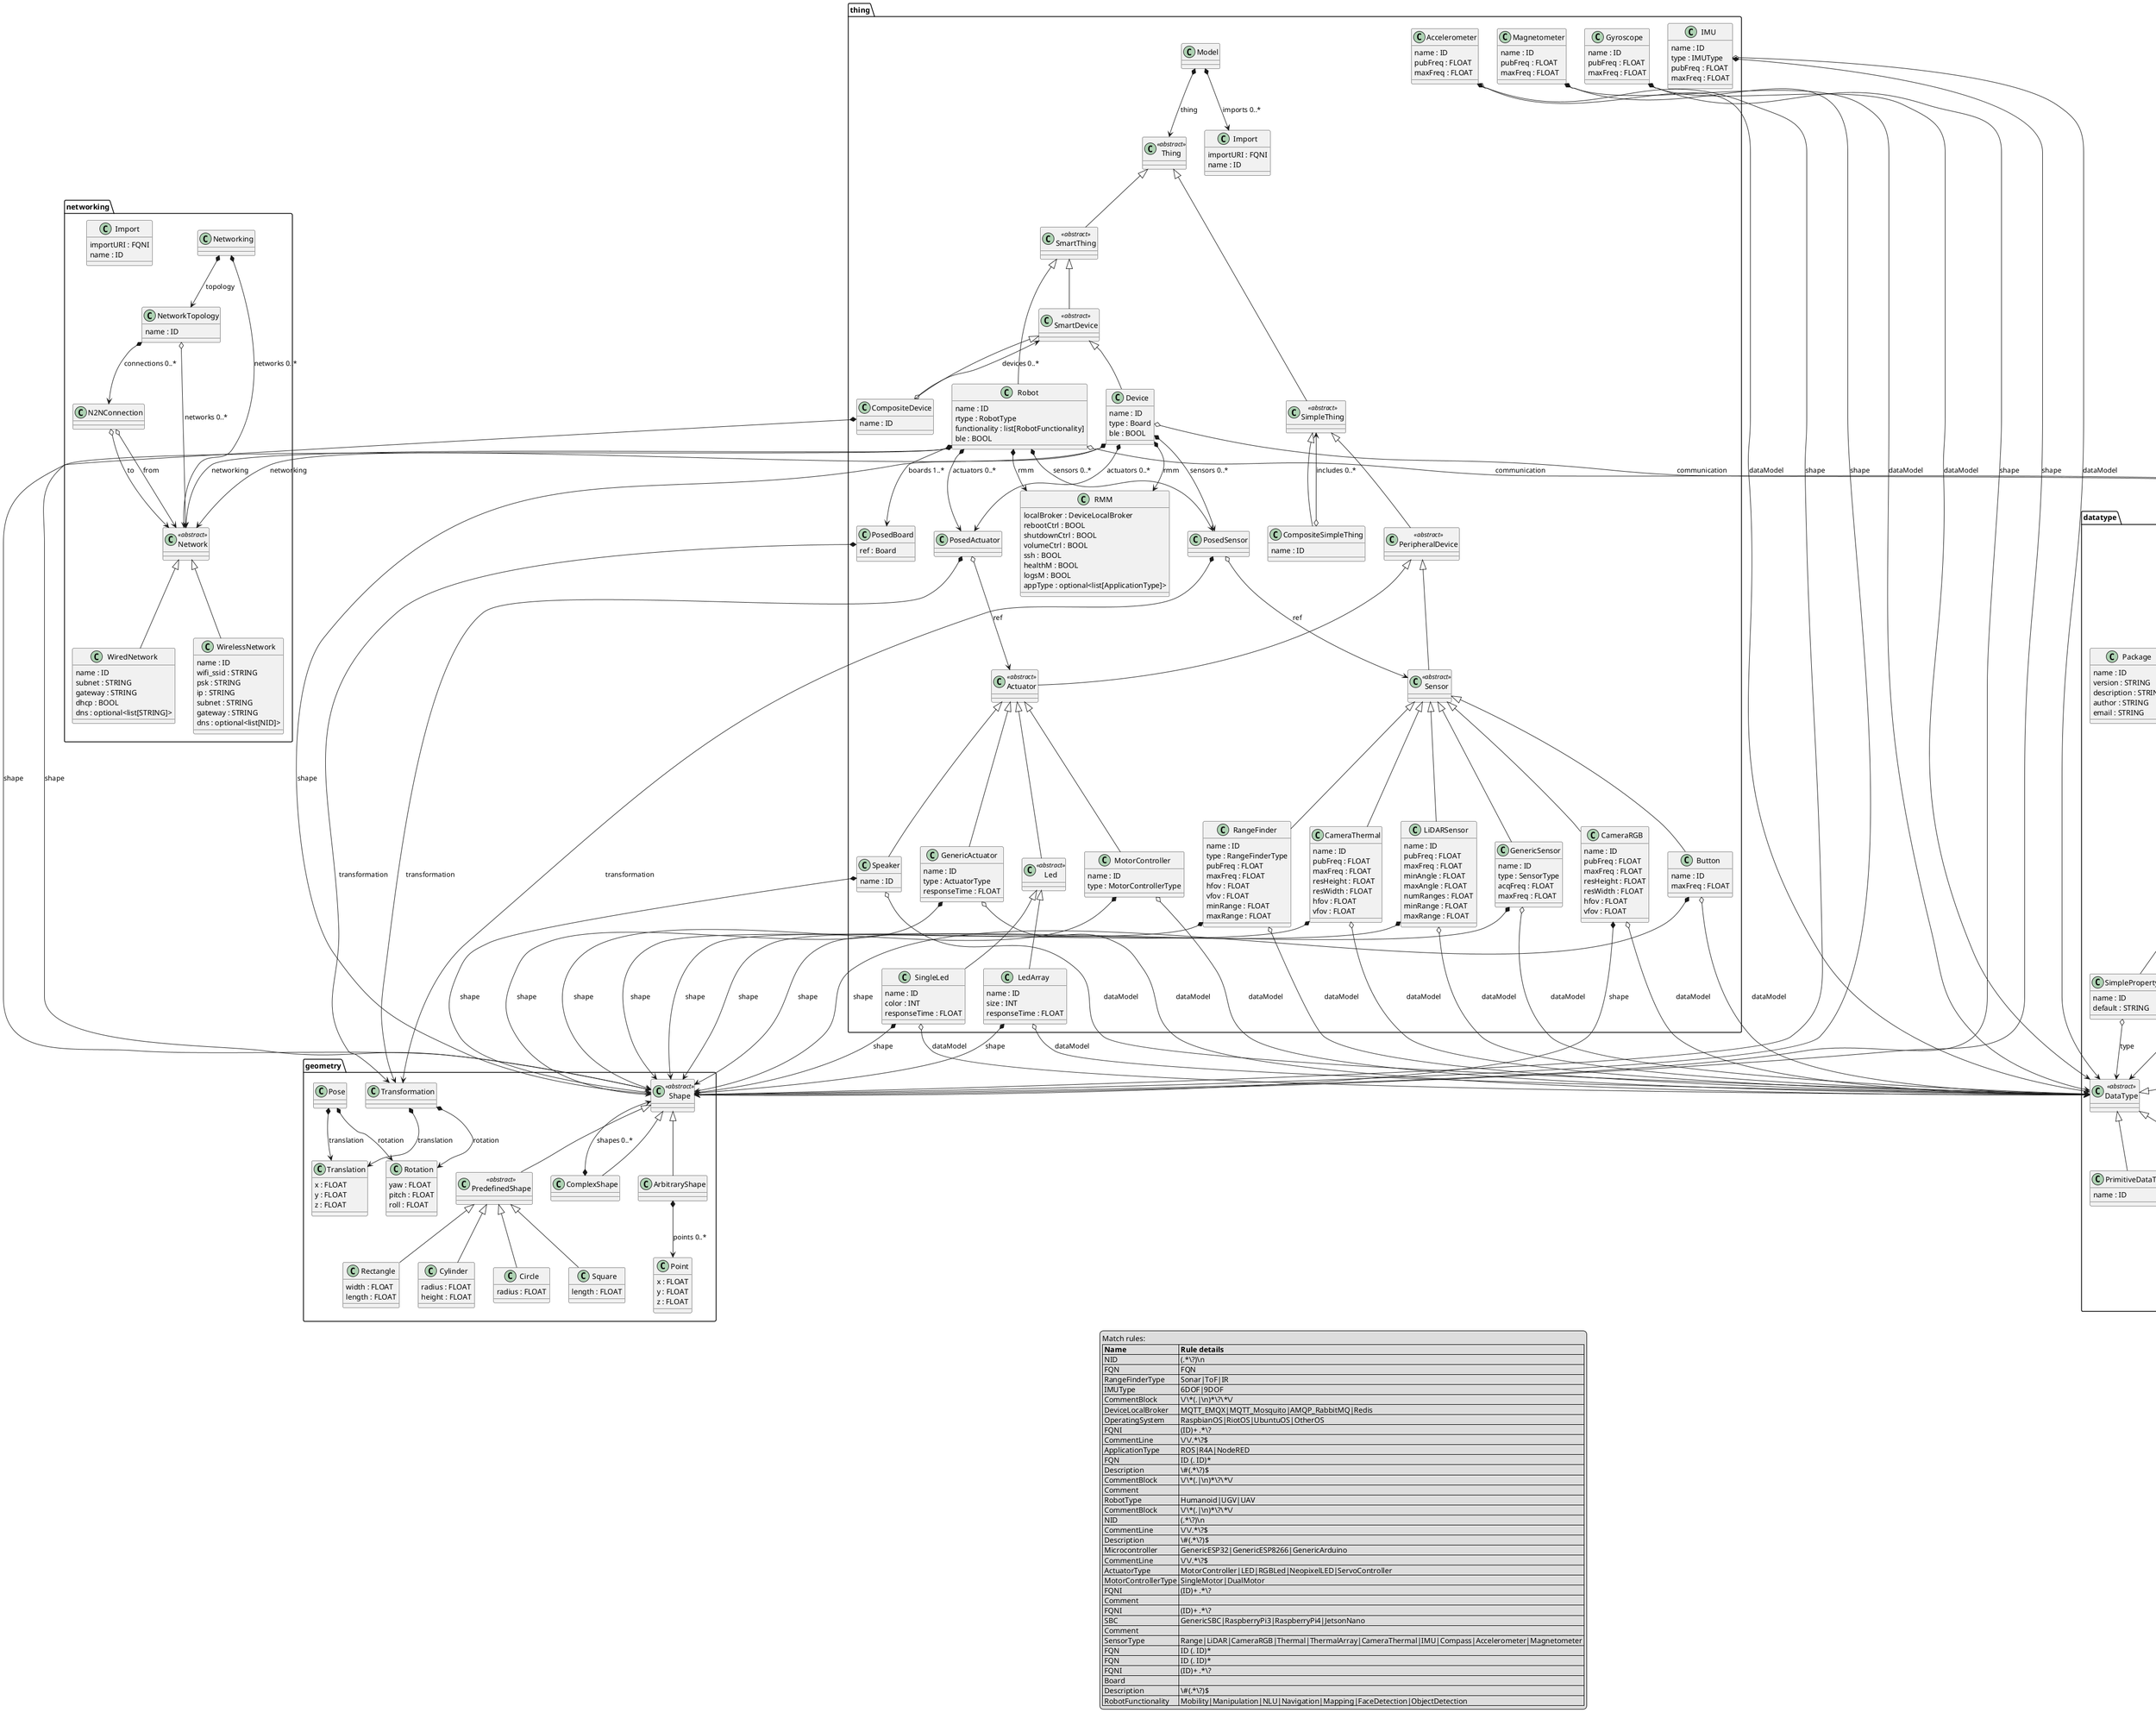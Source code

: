 @startuml
set namespaceSeparator .


class thing.Model  {
}


class thing.Thing <<abstract>> {
}


class thing.SmartThing <<abstract>> {
}


class thing.SmartDevice <<abstract>> {
}


class thing.CompositeDevice  {
  name : ID
}


class thing.SimpleThing <<abstract>> {
}


class thing.PeripheralDevice <<abstract>> {
}


class thing.CompositeSimpleThing  {
  name : ID
}


class thing.Robot  {
  name : ID
  rtype : RobotType
  functionality : list[RobotFunctionality]
  ble : BOOL
}


class thing.Device  {
  name : ID
  type : Board
  ble : BOOL
}


class thing.PosedSensor  {
}


class thing.PosedActuator  {
}


class thing.PosedBoard  {
  ref : Board
}


class thing.Actuator <<abstract>> {
}


class thing.GenericSensor  {
  name : ID
  type : SensorType
  acqFreq : FLOAT
  maxFreq : FLOAT
}


class thing.MotorController  {
  name : ID
  type : MotorControllerType
}


class thing.Speaker  {
  name : ID
}


class thing.Led <<abstract>> {
}


class thing.SingleLed  {
  name : ID
  color : INT
  responseTime : FLOAT
}


class thing.LedArray  {
  name : ID
  size : INT
  responseTime : FLOAT
}


class thing.GenericActuator  {
  name : ID
  type : ActuatorType
  responseTime : FLOAT
}


class thing.Sensor <<abstract>> {
}


class thing.Button  {
  name : ID
  maxFreq : FLOAT
}


class thing.RangeFinder  {
  name : ID
  type : RangeFinderType
  pubFreq : FLOAT
  maxFreq : FLOAT
  hfov : FLOAT
  vfov : FLOAT
  minRange : FLOAT
  maxRange : FLOAT
}


class thing.LiDARSensor  {
  name : ID
  pubFreq : FLOAT
  maxFreq : FLOAT
  minAngle : FLOAT
  maxAngle : FLOAT
  numRanges : FLOAT
  minRange : FLOAT
  maxRange : FLOAT
}


class thing.CameraRGB  {
  name : ID
  pubFreq : FLOAT
  maxFreq : FLOAT
  resHeight : FLOAT
  resWidth : FLOAT
  hfov : FLOAT
  vfov : FLOAT
}


class thing.CameraThermal  {
  name : ID
  pubFreq : FLOAT
  maxFreq : FLOAT
  resHeight : FLOAT
  resWidth : FLOAT
  hfov : FLOAT
  vfov : FLOAT
}


class thing.Accelerometer  {
  name : ID
  pubFreq : FLOAT
  maxFreq : FLOAT
}


class thing.Magnetometer  {
  name : ID
  pubFreq : FLOAT
  maxFreq : FLOAT
}


class thing.Gyroscope  {
  name : ID
  pubFreq : FLOAT
  maxFreq : FLOAT
}


class thing.IMU  {
  name : ID
  type : IMUType
  pubFreq : FLOAT
  maxFreq : FLOAT
}


class thing.RMM  {
  localBroker : DeviceLocalBroker
  rebootCtrl : BOOL
  shutdownCtrl : BOOL
  volumeCtrl : BOOL
  ssh : BOOL
  healthM : BOOL
  logsM : BOOL
  appType : optional<list[ApplicationType]>
}


class thing.Import  {
  importURI : FQNI
  name : ID
}


class networking.Networking  {
}


class networking.NetworkTopology  {
  name : ID
}


class networking.N2NConnection  {
}


class networking.Network <<abstract>> {
}


class networking.WiredNetwork  {
  name : ID
  subnet : STRING
  gateway : STRING
  dhcp : BOOL
  dns : optional<list[STRING]>
}


class networking.WirelessNetwork  {
  name : ID
  wifi_ssid : STRING
  psk : STRING
  ip : STRING
  subnet : STRING
  gateway : STRING
  dns : optional<list[NID]>
}


class networking.Import  {
  importURI : FQNI
  name : ID
}


class communication.Model  {
}


class communication.CommunicationMiddleware <<abstract>> {
}


class communication.MessageBroker <<abstract>> {
}


class communication.REST  {
  name : ID
  baseUrl : STRING
  port : INT
}


class communication.Authentication <<abstract>> {
}


class communication.AuthPlain  {
  username : STRING
  password : STRING
}


class communication.AuthApiKey  {
  key : STRING
}


class communication.AMQPBroker  {
  name : ID
  host : STRING
  port : INT
  vhost : STRING
  ssl : BOOL
}


class communication.MQTTBroker  {
  name : ID
  host : STRING
  port : INT
  ssl : BOOL
}


class communication.RedisBroker  {
  name : ID
  host : STRING
  port : INT
  db : INT
  ssl : BOOL
}


class communication.Import  {
  importURI : FQNI
  name : ID
}


class datatype.DataTypeModel  {
}


class datatype.Package  {
  name : ID
  version : STRING
  description : STRING
  author : STRING
  email : STRING
}


class datatype.DataType <<abstract>> {
}


class datatype.CustomDataType  {
  name : ID
  description : Description
}


class datatype.Property <<abstract>> {
}


class datatype.SimpleProperty  {
  name : ID
  default : STRING
}


class datatype.ListProperty  {
  name : ID
  default : STRING
}


class datatype.Enumeration  {
  name : ID
  description : Description
}


class datatype.EnumerationElement  {
  name : STRING
}


class datatype.PrimitiveDataType  {
  name : ID
}


class datatype.Import  {
  importURI : FQNI
  name : ID
}


class geometry.Point  {
  x : FLOAT
  y : FLOAT
  z : FLOAT
}


class geometry.Translation  {
  x : FLOAT
  y : FLOAT
  z : FLOAT
}


class geometry.Rotation  {
  yaw : FLOAT
  pitch : FLOAT
  roll : FLOAT
}


class geometry.Transformation  {
}


class geometry.Pose  {
}


class geometry.Shape <<abstract>> {
}


class geometry.ComplexShape  {
}


class geometry.PredefinedShape <<abstract>> {
}


class geometry.Circle  {
  radius : FLOAT
}


class geometry.Square  {
  length : FLOAT
}


class geometry.Rectangle  {
  width : FLOAT
  length : FLOAT
}


class geometry.Cylinder  {
  radius : FLOAT
  height : FLOAT
}


class geometry.ArbitraryShape  {
}


thing.Model *--> thing.Import: imports 0..*
thing.Model *--> thing.Thing: thing
thing.Thing <|-- thing.SmartThing
thing.Thing <|-- thing.SimpleThing
thing.SmartThing <|-- thing.Robot
thing.SmartThing <|-- thing.SmartDevice
thing.SmartDevice <|-- thing.Device
thing.SmartDevice <|-- thing.CompositeDevice
thing.CompositeDevice o--> thing.SmartDevice: devices 0..*
thing.CompositeDevice *--> geometry.Shape: shape
thing.SimpleThing <|-- thing.PeripheralDevice
thing.SimpleThing <|-- thing.CompositeSimpleThing
thing.PeripheralDevice <|-- thing.Sensor
thing.PeripheralDevice <|-- thing.Actuator
thing.CompositeSimpleThing o--> thing.SimpleThing: includes 0..*
thing.Robot *--> thing.PosedBoard: boards 1..*
thing.Robot *--> thing.PosedSensor: sensors 0..*
thing.Robot *--> thing.PosedActuator: actuators 0..*
thing.Robot *--> geometry.Shape: shape
thing.Robot o--> networking.Network: networking
thing.Robot o--> communication.CommunicationMiddleware: communication
thing.Robot *--> thing.RMM: rmm
thing.Device *--> geometry.Shape: shape
thing.Device *--> thing.PosedSensor: sensors 0..*
thing.Device *--> thing.PosedActuator: actuators 0..*
thing.Device o--> networking.Network: networking
thing.Device o--> communication.CommunicationMiddleware: communication
thing.Device *--> thing.RMM: rmm
thing.PosedSensor o--> thing.Sensor: ref
thing.PosedSensor *--> geometry.Transformation: transformation
thing.PosedActuator o--> thing.Actuator: ref
thing.PosedActuator *--> geometry.Transformation: transformation
thing.PosedBoard *--> geometry.Transformation: transformation
thing.Actuator <|-- thing.GenericActuator
thing.Actuator <|-- thing.MotorController
thing.Actuator <|-- thing.Speaker
thing.Actuator <|-- thing.Led
thing.GenericSensor o--> datatype.DataType: dataModel
thing.GenericSensor *--> geometry.Shape: shape
thing.MotorController o--> datatype.DataType: dataModel
thing.MotorController *--> geometry.Shape: shape
thing.Speaker o--> datatype.DataType: dataModel
thing.Speaker *--> geometry.Shape: shape
thing.Led <|-- thing.SingleLed
thing.Led <|-- thing.LedArray
thing.SingleLed o--> datatype.DataType: dataModel
thing.SingleLed *--> geometry.Shape: shape
thing.LedArray o--> datatype.DataType: dataModel
thing.LedArray *--> geometry.Shape: shape
thing.GenericActuator o--> datatype.DataType: dataModel
thing.GenericActuator *--> geometry.Shape: shape
thing.Sensor <|-- thing.GenericSensor
thing.Sensor <|-- thing.RangeFinder
thing.Sensor <|-- thing.LiDARSensor
thing.Sensor <|-- thing.CameraRGB
thing.Sensor <|-- thing.CameraThermal
thing.Sensor <|-- thing.Button
thing.Button o--> datatype.DataType: dataModel
thing.Button *--> geometry.Shape: shape
thing.RangeFinder o--> datatype.DataType: dataModel
thing.RangeFinder *--> geometry.Shape: shape
thing.LiDARSensor o--> datatype.DataType: dataModel
thing.LiDARSensor *--> geometry.Shape: shape
thing.CameraRGB o--> datatype.DataType: dataModel
thing.CameraRGB *--> geometry.Shape: shape
thing.CameraThermal o--> datatype.DataType: dataModel
thing.CameraThermal *--> geometry.Shape: shape
thing.Accelerometer o--> datatype.DataType: dataModel
thing.Accelerometer *--> geometry.Shape: shape
thing.Magnetometer o--> datatype.DataType: dataModel
thing.Magnetometer *--> geometry.Shape: shape
thing.Gyroscope o--> datatype.DataType: dataModel
thing.Gyroscope *--> geometry.Shape: shape
thing.IMU o--> datatype.DataType: dataModel
thing.IMU *--> geometry.Shape: shape
networking.Networking *--> networking.Network: networks 0..*
networking.Networking *--> networking.NetworkTopology: topology
networking.NetworkTopology o--> networking.Network: networks 0..*
networking.NetworkTopology *--> networking.N2NConnection: connections 0..*
networking.N2NConnection o--> networking.Network: from
networking.N2NConnection o--> networking.Network: to
networking.Network <|-- networking.WiredNetwork
networking.Network <|-- networking.WirelessNetwork
communication.Model *--> communication.Import: imports 0..*
communication.Model *--> communication.CommunicationMiddleware: communication 0..*
communication.CommunicationMiddleware <|-- communication.MessageBroker
communication.CommunicationMiddleware <|-- communication.REST
communication.MessageBroker <|-- communication.AMQPBroker
communication.MessageBroker <|-- communication.MQTTBroker
communication.MessageBroker <|-- communication.RedisBroker
communication.REST *--> communication.Authentication: auth
communication.Authentication <|-- communication.AuthPlain
communication.Authentication <|-- communication.AuthApiKey
communication.AMQPBroker *--> communication.Authentication: auth
communication.MQTTBroker *--> communication.Authentication: auth
communication.RedisBroker *--> communication.Authentication: auth
datatype.DataTypeModel *--> datatype.Import: imports 0..*
datatype.DataTypeModel *--> datatype.Package: package
datatype.DataTypeModel *--> datatype.CustomDataType: types 0..*
datatype.DataTypeModel *--> datatype.Enumeration: enums 0..*
datatype.DataType <|-- datatype.PrimitiveDataType
datatype.DataType <|-- datatype.CustomDataType
datatype.DataType <|-- datatype.Enumeration
datatype.CustomDataType *--> datatype.Property: properties 0..*
datatype.Property <|-- datatype.ListProperty
datatype.Property <|-- datatype.SimpleProperty
datatype.SimpleProperty o--> datatype.DataType: type
datatype.ListProperty o--> datatype.DataType: type
datatype.Enumeration *--> datatype.EnumerationElement: elements 1..*
geometry.Transformation *--> geometry.Translation: translation
geometry.Transformation *--> geometry.Rotation: rotation
geometry.Pose *--> geometry.Translation: translation
geometry.Pose *--> geometry.Rotation: rotation
geometry.Shape <|-- geometry.PredefinedShape
geometry.Shape <|-- geometry.ArbitraryShape
geometry.Shape <|-- geometry.ComplexShape
geometry.ComplexShape *--> geometry.Shape: shapes 0..*
geometry.PredefinedShape <|-- geometry.Circle
geometry.PredefinedShape <|-- geometry.Square
geometry.PredefinedShape <|-- geometry.Rectangle
geometry.PredefinedShape <|-- geometry.Cylinder
geometry.ArbitraryShape *--> geometry.Point: points 0..*

legend
  Match rules:
  |= Name  |= Rule details |
  | NID | (.*\?)\\n |
  | FQN | FQN |
  | RangeFinderType | Sonar\|ToF\|IR |
  | IMUType | 6DOF\|9DOF |
  | CommentBlock | \\/\\*(.\|\\n)*\?\\*\\/ |
  | DeviceLocalBroker | MQTT_EMQX\|MQTT_Mosquito\|AMQP_RabbitMQ\|Redis |
  | OperatingSystem | RaspbianOS\|RiotOS\|UbuntuOS\|OtherOS |
  | FQNI | (ID)+ .*\? |
  | CommentLine | \\/\\/.*\?$ |
  | ApplicationType | ROS\|R4A\|NodeRED |
  | FQN | ID (. ID)* |
  | Description | \\#(.*\?)$ |
  | CommentBlock | \\/\\*(.\|\\n)*\?\\*\\/ |
  | Comment |  |
  | RobotType | Humanoid\|UGV\|UAV |
  | CommentBlock | \\/\\*(.\|\\n)*\?\\*\\/ |
  | NID | (.*\?)\\n |
  | CommentLine | \\/\\/.*\?$ |
  | Description | \\#(.*\?)$ |
  | Microcontroller | GenericESP32\|GenericESP8266\|GenericArduino |
  | CommentLine | \\/\\/.*\?$ |
  | ActuatorType | MotorController\|LED\|RGBLed\|NeopixelLED\|ServoController |
  | MotorControllerType | SingleMotor\|DualMotor |
  | FQNI | (ID)+ .*\? |
  | Comment |  |
  | FQNI | (ID)+ .*\? |
  | SBC | GenericSBC\|RaspberryPi3\|RaspberryPi4\|JetsonNano |
  | Comment |  |
  | SensorType | Range\|LiDAR\|CameraRGB\|Thermal\|ThermalArray\|CameraThermal\|IMU\|Compass\|Accelerometer\|Magnetometer |
  | FQN | ID (. ID)* |
  | FQN | ID (. ID)* |
  | FQNI | (ID)+ .*\? |
  | Board |  |
  | Description | \\#(.*\?)$ |
  | RobotFunctionality | Mobility\|Manipulation\|NLU\|Navigation\|Mapping\|FaceDetection\|ObjectDetection |
end legend

@enduml
